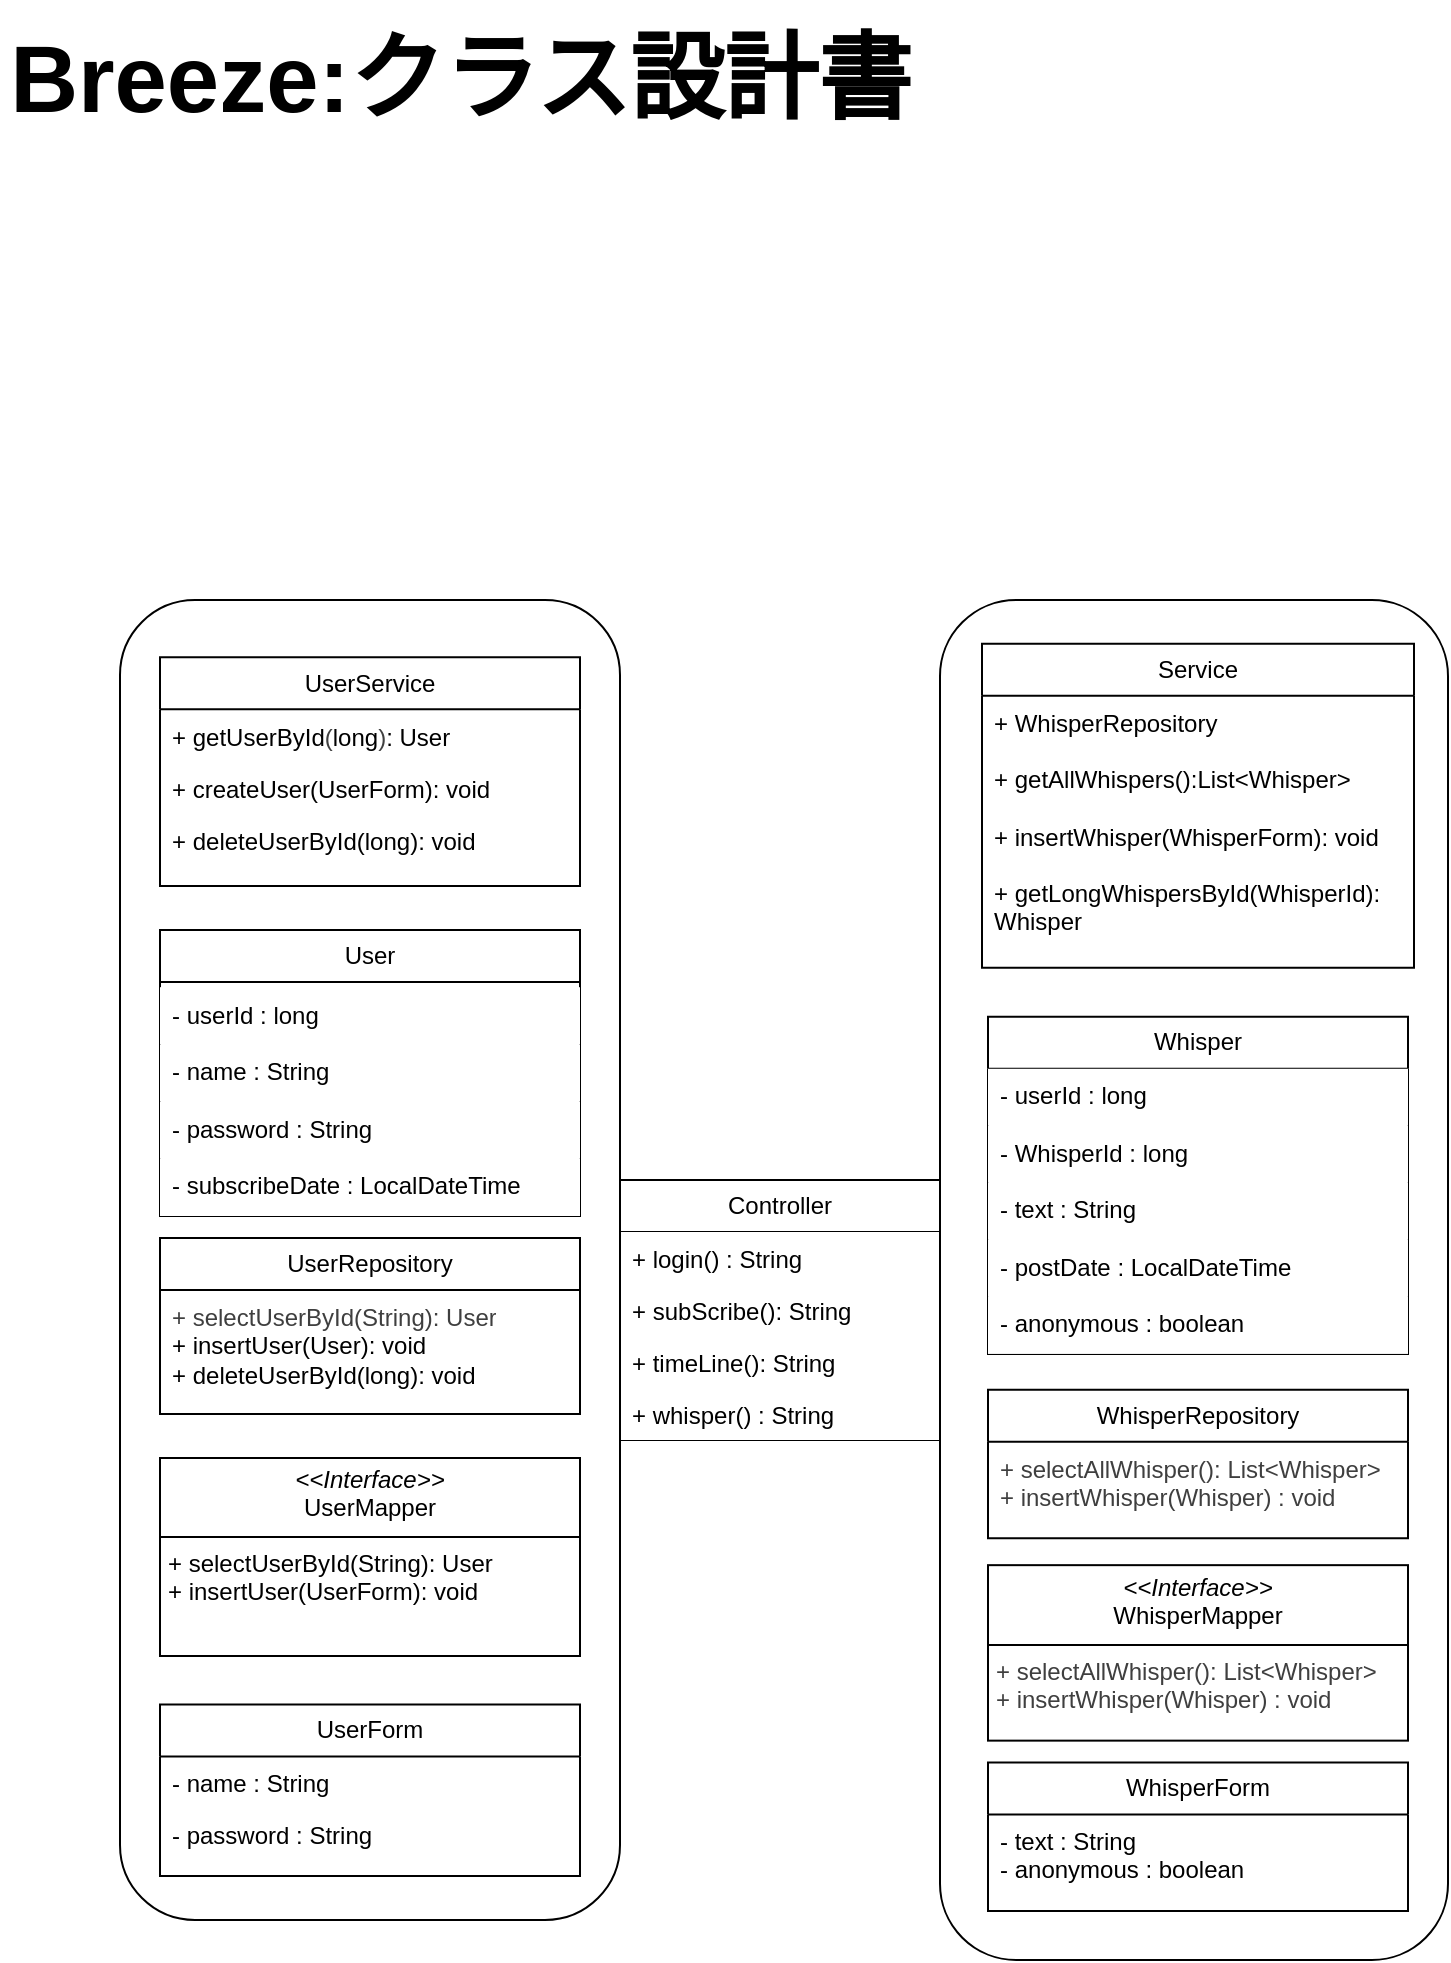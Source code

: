 <mxfile>
    <diagram name="Class" id="51CUOcVoCndOdr33mxyW">
        <mxGraphModel dx="1179" dy="1831" grid="1" gridSize="10" guides="1" tooltips="1" connect="1" arrows="1" fold="1" page="1" pageScale="1" pageWidth="827" pageHeight="1169" math="0" shadow="0">
            <root>
                <mxCell id="0"/>
                <mxCell id="1" parent="0"/>
                <mxCell id="DhOVB-Bq9swnYtrSROc3-10" value="Controller" style="swimlane;fontStyle=0;childLayout=stackLayout;horizontal=1;startSize=26;fillColor=default;horizontalStack=0;resizeParent=1;resizeParentMax=0;resizeLast=0;collapsible=1;marginBottom=0;whiteSpace=wrap;html=1;fillStyle=auto;gradientColor=none;" parent="1" vertex="1">
                    <mxGeometry x="320" y="-570" width="160" height="130" as="geometry"/>
                </mxCell>
                <mxCell id="DhOVB-Bq9swnYtrSROc3-11" value="+ login() : String" style="text;strokeColor=none;fillColor=default;align=left;verticalAlign=top;spacingLeft=4;spacingRight=4;overflow=hidden;rotatable=0;points=[[0,0.5],[1,0.5]];portConstraint=eastwest;whiteSpace=wrap;html=1;" parent="DhOVB-Bq9swnYtrSROc3-10" vertex="1">
                    <mxGeometry y="26" width="160" height="26" as="geometry"/>
                </mxCell>
                <mxCell id="DhOVB-Bq9swnYtrSROc3-12" value="+ subScribe&lt;span style=&quot;color: rgb(0, 0, 0);&quot;&gt;()&lt;/span&gt;: String" style="text;strokeColor=none;fillColor=default;align=left;verticalAlign=top;spacingLeft=4;spacingRight=4;overflow=hidden;rotatable=0;points=[[0,0.5],[1,0.5]];portConstraint=eastwest;whiteSpace=wrap;html=1;" parent="DhOVB-Bq9swnYtrSROc3-10" vertex="1">
                    <mxGeometry y="52" width="160" height="26" as="geometry"/>
                </mxCell>
                <mxCell id="DhOVB-Bq9swnYtrSROc3-13" value="+ timeLine&lt;span style=&quot;color: rgb(0, 0, 0);&quot;&gt;()&lt;/span&gt;: String" style="text;strokeColor=none;fillColor=default;align=left;verticalAlign=top;spacingLeft=4;spacingRight=4;overflow=hidden;rotatable=0;points=[[0,0.5],[1,0.5]];portConstraint=eastwest;whiteSpace=wrap;html=1;" parent="DhOVB-Bq9swnYtrSROc3-10" vertex="1">
                    <mxGeometry y="78" width="160" height="26" as="geometry"/>
                </mxCell>
                <mxCell id="DhOVB-Bq9swnYtrSROc3-14" value="+ whisper&lt;span style=&quot;color: rgb(0, 0, 0);&quot;&gt;()&lt;/span&gt;&amp;nbsp;: String" style="text;strokeColor=none;fillColor=default;align=left;verticalAlign=top;spacingLeft=4;spacingRight=4;overflow=hidden;rotatable=0;points=[[0,0.5],[1,0.5]];portConstraint=eastwest;whiteSpace=wrap;html=1;" parent="DhOVB-Bq9swnYtrSROc3-10" vertex="1">
                    <mxGeometry y="104" width="160" height="26" as="geometry"/>
                </mxCell>
                <mxCell id="pXVUSuXxn5jq1_Upqyan-1" value="&lt;font style=&quot;font-size: 47px;&quot;&gt;Breeze:クラス設計書&lt;/font&gt;" style="text;align=center;fontStyle=1;verticalAlign=middle;spacingLeft=3;spacingRight=3;strokeColor=none;rotatable=0;points=[[0,0.5],[1,0.5]];portConstraint=eastwest;html=1;" parent="1" vertex="1">
                    <mxGeometry x="10" y="-1160" width="460" height="80" as="geometry"/>
                </mxCell>
                <mxCell id="10" value="" style="group" parent="1" vertex="1" connectable="0">
                    <mxGeometry x="480" y="-860" width="254" height="680" as="geometry"/>
                </mxCell>
                <mxCell id="-KkJfYtpqiWFNh0hxVii-15" value="" style="rounded=1;whiteSpace=wrap;html=1;movable=1;resizable=1;rotatable=1;deletable=1;editable=1;locked=0;connectable=1;" parent="10" vertex="1">
                    <mxGeometry width="254" height="680" as="geometry"/>
                </mxCell>
                <mxCell id="XDjXami3D_SshbjY1GcT-1" value="Whisper" style="swimlane;fontStyle=0;childLayout=stackLayout;horizontal=1;startSize=26;fillColor=default;horizontalStack=0;resizeParent=1;resizeParentMax=0;resizeLast=0;collapsible=1;marginBottom=0;whiteSpace=wrap;html=1;movable=1;resizable=1;rotatable=1;deletable=1;editable=1;locked=0;connectable=1;" parent="10" vertex="1">
                    <mxGeometry x="24" y="208.387" width="210" height="168.581" as="geometry"/>
                </mxCell>
                <mxCell id="XDjXami3D_SshbjY1GcT-2" value="&lt;span style=&quot;color: rgb(0, 0, 0);&quot;&gt;-&amp;nbsp;&lt;/span&gt;&lt;span style=&quot;color: rgb(0, 0, 0);&quot;&gt;userId : long&lt;/span&gt;" style="text;strokeColor=none;fillColor=default;align=left;verticalAlign=top;spacingLeft=4;spacingRight=4;overflow=hidden;rotatable=1;points=[[0,0.5],[1,0.5]];portConstraint=eastwest;whiteSpace=wrap;html=1;movable=1;resizable=1;deletable=1;editable=1;locked=0;connectable=1;" parent="XDjXami3D_SshbjY1GcT-1" vertex="1">
                    <mxGeometry y="26" width="210" height="28.516" as="geometry"/>
                </mxCell>
                <mxCell id="XDjXami3D_SshbjY1GcT-3" value="&lt;span style=&quot;color: rgb(0, 0, 0);&quot;&gt;- Whisper&lt;/span&gt;&lt;span style=&quot;color: rgb(0, 0, 0);&quot;&gt;Id : long&lt;/span&gt;" style="text;strokeColor=none;fillColor=default;align=left;verticalAlign=top;spacingLeft=4;spacingRight=4;overflow=hidden;rotatable=1;points=[[0,0.5],[1,0.5]];portConstraint=eastwest;whiteSpace=wrap;html=1;movable=1;resizable=1;deletable=1;editable=1;locked=0;connectable=1;" parent="XDjXami3D_SshbjY1GcT-1" vertex="1">
                    <mxGeometry y="54.516" width="210" height="28.516" as="geometry"/>
                </mxCell>
                <mxCell id="hDcUuP4t1vUgkQuMqnEN-1" value="&lt;span style=&quot;color: rgb(0, 0, 0);&quot;&gt;- text&lt;/span&gt;&lt;span style=&quot;color: rgb(0, 0, 0);&quot;&gt;&amp;nbsp;: String&lt;/span&gt;" style="text;strokeColor=none;fillColor=default;align=left;verticalAlign=top;spacingLeft=4;spacingRight=4;overflow=hidden;rotatable=1;points=[[0,0.5],[1,0.5]];portConstraint=eastwest;whiteSpace=wrap;html=1;movable=1;resizable=1;deletable=1;editable=1;locked=0;connectable=1;" parent="XDjXami3D_SshbjY1GcT-1" vertex="1">
                    <mxGeometry y="83.032" width="210" height="28.516" as="geometry"/>
                </mxCell>
                <mxCell id="P9Ho6MK0y4dEpbnp-wAY-1" value="&lt;span style=&quot;color: rgb(0, 0, 0);&quot;&gt;- postDate : LocalDateTime&lt;/span&gt;" style="text;strokeColor=none;fillColor=default;align=left;verticalAlign=top;spacingLeft=4;spacingRight=4;overflow=hidden;rotatable=1;points=[[0,0.5],[1,0.5]];portConstraint=eastwest;whiteSpace=wrap;html=1;movable=1;resizable=1;deletable=1;editable=1;locked=0;connectable=1;" parent="XDjXami3D_SshbjY1GcT-1" vertex="1">
                    <mxGeometry y="111.548" width="210" height="28.516" as="geometry"/>
                </mxCell>
                <mxCell id="dOiQu1Nv-F1wRDo9lM1y-3" value="-&amp;nbsp;&lt;span style=&quot;color: rgb(0, 0, 0);&quot;&gt;anonymous : boolean&lt;/span&gt;" style="text;strokeColor=none;fillColor=default;align=left;verticalAlign=top;spacingLeft=4;spacingRight=4;overflow=hidden;rotatable=1;points=[[0,0.5],[1,0.5]];portConstraint=eastwest;whiteSpace=wrap;html=1;movable=1;resizable=1;deletable=1;editable=1;locked=0;connectable=1;" parent="XDjXami3D_SshbjY1GcT-1" vertex="1">
                    <mxGeometry y="140.065" width="210" height="28.516" as="geometry"/>
                </mxCell>
                <mxCell id="mR705c7uwkd3jhNmfchp-1" value="&lt;span style=&quot;color: rgb(0, 0, 0);&quot;&gt;Whisper&lt;/span&gt;Repository" style="swimlane;fontStyle=0;childLayout=stackLayout;horizontal=1;startSize=26;fillColor=none;horizontalStack=0;resizeParent=1;resizeParentMax=0;resizeLast=0;collapsible=1;marginBottom=0;whiteSpace=wrap;html=1;movable=1;resizable=1;rotatable=1;deletable=1;editable=1;locked=0;connectable=1;" parent="10" vertex="1">
                    <mxGeometry x="24" y="394.839" width="210" height="74.258" as="geometry"/>
                </mxCell>
                <mxCell id="mR705c7uwkd3jhNmfchp-2" value="&lt;span style=&quot;color: rgb(63, 63, 63);&quot;&gt;+ selectAll&lt;span style=&quot;color: rgb(63, 63, 63);&quot;&gt;Whisper&lt;/span&gt;(): List&amp;lt;Whisper&amp;gt;&lt;/span&gt;&lt;div&gt;&lt;span style=&quot;color: rgb(63, 63, 63);&quot;&gt;&lt;span style=&quot;background-color: transparent; color: rgb(63, 63, 63);&quot;&gt;+ insertWhisper(&lt;/span&gt;&lt;span style=&quot;background-color: transparent; color: rgb(63, 63, 63);&quot;&gt;Whisper) : void&lt;/span&gt;&lt;/span&gt;&lt;/div&gt;" style="text;strokeColor=none;fillColor=none;align=left;verticalAlign=top;spacingLeft=4;spacingRight=4;overflow=hidden;rotatable=1;points=[[0,0.5],[1,0.5]];portConstraint=eastwest;whiteSpace=wrap;html=1;movable=1;resizable=1;deletable=1;editable=1;locked=0;connectable=1;" parent="mR705c7uwkd3jhNmfchp-1" vertex="1">
                    <mxGeometry y="26" width="210" height="48.258" as="geometry"/>
                </mxCell>
                <mxCell id="mR705c7uwkd3jhNmfchp-3" value="&lt;p style=&quot;margin:0px;margin-top:4px;text-align:center;&quot;&gt;&lt;i&gt;&amp;lt;&amp;lt;Interface&amp;gt;&amp;gt;&lt;/i&gt;&lt;br&gt;&lt;span style=&quot;color: rgb(0, 0, 0);&quot;&gt;&lt;span style=&quot;color: rgb(0, 0, 0);&quot;&gt;Whisper&lt;/span&gt;Mapper&lt;/span&gt;&lt;/p&gt;&lt;hr size=&quot;1&quot; style=&quot;border-style:solid;&quot;&gt;&lt;p style=&quot;margin:0px;margin-left:4px;&quot;&gt;&lt;/p&gt;&lt;p style=&quot;margin:0px;margin-left:4px;&quot;&gt;&lt;span style=&quot;color: rgb(63, 63, 63);&quot;&gt;+ selectAll&lt;/span&gt;&lt;span style=&quot;color: rgb(63, 63, 63);&quot;&gt;Whisper&lt;/span&gt;&lt;span style=&quot;color: rgb(63, 63, 63);&quot;&gt;(): List&amp;lt;Whisper&amp;gt;&lt;/span&gt;&lt;/p&gt;&lt;p style=&quot;margin:0px;margin-left:4px;&quot;&gt;&lt;span style=&quot;background-color: transparent; color: rgb(63, 63, 63);&quot;&gt;+ insertWhisper(&lt;/span&gt;&lt;span style=&quot;color: rgb(63, 63, 63); background-color: transparent;&quot;&gt;Whisper) : void&lt;/span&gt;&lt;/p&gt;" style="verticalAlign=top;align=left;overflow=fill;html=1;whiteSpace=wrap;movable=1;resizable=1;rotatable=1;deletable=1;editable=1;locked=0;connectable=1;" parent="10" vertex="1">
                    <mxGeometry x="24" y="482.581" width="210" height="87.742" as="geometry"/>
                </mxCell>
                <mxCell id="2" value="&lt;span style=&quot;color: rgb(0, 0, 0);&quot;&gt;Whisper&lt;/span&gt;Form" style="swimlane;fontStyle=0;childLayout=stackLayout;horizontal=1;startSize=26;fillColor=none;horizontalStack=0;resizeParent=1;resizeParentMax=0;resizeLast=0;collapsible=1;marginBottom=0;whiteSpace=wrap;html=1;movable=1;resizable=1;rotatable=1;deletable=1;editable=1;locked=0;connectable=1;" parent="10" vertex="1">
                    <mxGeometry x="24" y="581.29" width="210" height="74.258" as="geometry"/>
                </mxCell>
                <mxCell id="3" value="- text : String&lt;div&gt;-&amp;nbsp;&lt;span style=&quot;color: rgb(0, 0, 0); background-color: transparent;&quot;&gt;anonymous : boolean&lt;/span&gt;&lt;/div&gt;" style="text;strokeColor=none;fillColor=none;align=left;verticalAlign=top;spacingLeft=4;spacingRight=4;overflow=hidden;rotatable=1;points=[[0,0.5],[1,0.5]];portConstraint=eastwest;whiteSpace=wrap;html=1;movable=1;resizable=1;deletable=1;editable=1;locked=0;connectable=1;" parent="2" vertex="1">
                    <mxGeometry y="26" width="210" height="48.258" as="geometry"/>
                </mxCell>
                <mxCell id="-KkJfYtpqiWFNh0hxVii-8" value="Service" style="swimlane;fontStyle=0;childLayout=stackLayout;horizontal=1;startSize=26;fillColor=none;horizontalStack=0;resizeParent=1;resizeParentMax=0;resizeLast=0;collapsible=1;marginBottom=0;whiteSpace=wrap;html=1;movable=1;resizable=1;rotatable=1;deletable=1;editable=1;locked=0;connectable=1;" parent="10" vertex="1">
                    <mxGeometry x="21" y="21.935" width="216" height="162" as="geometry">
                        <mxRectangle x="21" y="20" width="80" height="30" as="alternateBounds"/>
                    </mxGeometry>
                </mxCell>
                <mxCell id="-KkJfYtpqiWFNh0hxVii-9" value="+ WhisperRepository" style="text;strokeColor=none;fillColor=none;align=left;verticalAlign=top;spacingLeft=4;spacingRight=4;overflow=hidden;rotatable=1;points=[[0,0.5],[1,0.5]];portConstraint=eastwest;whiteSpace=wrap;html=1;movable=1;resizable=1;deletable=1;editable=1;locked=0;connectable=1;" parent="-KkJfYtpqiWFNh0hxVii-8" vertex="1">
                    <mxGeometry y="26" width="216" height="28.516" as="geometry"/>
                </mxCell>
                <mxCell id="-KkJfYtpqiWFNh0hxVii-10" value="+ getAllWhispers():List&amp;lt;Whisper&amp;gt;" style="text;strokeColor=none;fillColor=none;align=left;verticalAlign=top;spacingLeft=4;spacingRight=4;overflow=hidden;rotatable=1;points=[[0,0.5],[1,0.5]];portConstraint=eastwest;whiteSpace=wrap;html=1;movable=1;resizable=1;deletable=1;editable=1;locked=0;connectable=1;" parent="-KkJfYtpqiWFNh0hxVii-8" vertex="1">
                    <mxGeometry y="54.516" width="216" height="28.516" as="geometry"/>
                </mxCell>
                <mxCell id="-KkJfYtpqiWFNh0hxVii-11" value="+ insertWhisper(WhisperForm): void" style="text;strokeColor=none;fillColor=none;align=left;verticalAlign=top;spacingLeft=4;spacingRight=4;overflow=hidden;rotatable=1;points=[[0,0.5],[1,0.5]];portConstraint=eastwest;whiteSpace=wrap;html=1;movable=1;resizable=1;deletable=1;editable=1;locked=0;connectable=1;" parent="-KkJfYtpqiWFNh0hxVii-8" vertex="1">
                    <mxGeometry y="83.032" width="216" height="28.516" as="geometry"/>
                </mxCell>
                <mxCell id="-KkJfYtpqiWFNh0hxVii-14" value="+ getLongWhispersById(WhisperId): Whisper" style="text;strokeColor=none;fillColor=none;align=left;verticalAlign=top;spacingLeft=4;spacingRight=4;overflow=hidden;rotatable=1;points=[[0,0.5],[1,0.5]];portConstraint=eastwest;whiteSpace=wrap;html=1;movable=1;resizable=1;deletable=1;editable=1;locked=0;connectable=1;" parent="-KkJfYtpqiWFNh0hxVii-8" vertex="1">
                    <mxGeometry y="111.548" width="216" height="50.452" as="geometry"/>
                </mxCell>
                <mxCell id="11" value="" style="group" parent="1" vertex="1" connectable="0">
                    <mxGeometry x="70" y="-860" width="250" height="660" as="geometry"/>
                </mxCell>
                <mxCell id="hEuefVeFwlzW0EuXrcYp-3" value="" style="rounded=1;whiteSpace=wrap;html=1;movable=1;resizable=1;rotatable=1;deletable=1;editable=1;locked=0;connectable=1;container=0;" parent="11" vertex="1">
                    <mxGeometry width="250" height="660" as="geometry"/>
                </mxCell>
                <mxCell id="EIFXByHQC6YLV38e1P_E-9" value="&lt;span style=&quot;color: rgb(0, 0, 0);&quot;&gt;User&lt;/span&gt;" style="swimlane;fontStyle=0;childLayout=stackLayout;horizontal=1;startSize=26;fillColor=default;horizontalStack=0;resizeParent=1;resizeParentMax=0;resizeLast=0;collapsible=1;marginBottom=0;whiteSpace=wrap;html=1;movable=1;resizable=1;rotatable=1;deletable=1;editable=1;locked=0;connectable=1;container=0;" parent="11" vertex="1">
                    <mxGeometry x="20" y="165" width="210" height="143" as="geometry"/>
                </mxCell>
                <mxCell id="KSDDxgmFxUc_5y4bQog4-7" value="UserRepository" style="swimlane;fontStyle=0;childLayout=stackLayout;horizontal=1;startSize=26;fillColor=none;horizontalStack=0;resizeParent=1;resizeParentMax=0;resizeLast=0;collapsible=1;marginBottom=0;whiteSpace=wrap;html=1;movable=1;resizable=1;rotatable=1;deletable=1;editable=1;locked=0;connectable=1;" parent="11" vertex="1">
                    <mxGeometry x="20" y="319" width="210" height="88" as="geometry"/>
                </mxCell>
                <mxCell id="KSDDxgmFxUc_5y4bQog4-8" value="&lt;span style=&quot;color: rgb(63, 63, 63);&quot;&gt;+ selectUserById(String): User&lt;/span&gt;&lt;div&gt;+ insertUser(User): void&lt;/div&gt;&lt;div&gt;+ deleteUserById(long): void&lt;/div&gt;" style="text;strokeColor=none;fillColor=none;align=left;verticalAlign=top;spacingLeft=4;spacingRight=4;overflow=hidden;rotatable=0;points=[[0,0.5],[1,0.5]];portConstraint=eastwest;whiteSpace=wrap;html=1;movable=0;resizable=0;deletable=0;editable=0;locked=1;connectable=0;" parent="KSDDxgmFxUc_5y4bQog4-7" vertex="1">
                    <mxGeometry y="26" width="210" height="54" as="geometry"/>
                </mxCell>
                <mxCell id="KSDDxgmFxUc_5y4bQog4-11" value="&lt;p style=&quot;margin:0px;margin-top:4px;text-align:center;&quot;&gt;&lt;i&gt;&amp;lt;&amp;lt;Interface&amp;gt;&amp;gt;&lt;/i&gt;&lt;br&gt;&lt;span style=&quot;color: rgb(0, 0, 0);&quot;&gt;UserMapper&lt;/span&gt;&lt;/p&gt;&lt;hr size=&quot;1&quot; style=&quot;border-style:solid;&quot;&gt;&lt;p style=&quot;margin:0px;margin-left:4px;&quot;&gt;&lt;/p&gt;&lt;p style=&quot;margin:0px;margin-left:4px;&quot;&gt;+ selectUserById(String): User&lt;br&gt;&lt;/p&gt;&lt;p style=&quot;margin:0px;margin-left:4px;&quot;&gt;+ insertUser(UserForm): void&lt;/p&gt;" style="verticalAlign=top;align=left;overflow=fill;html=1;whiteSpace=wrap;movable=1;resizable=1;rotatable=1;deletable=1;editable=1;locked=0;connectable=1;" parent="11" vertex="1">
                    <mxGeometry x="20" y="429.0" width="210" height="99.0" as="geometry"/>
                </mxCell>
                <mxCell id="rUS1G7VYQWva-poZ00nN-1" value="UserForm" style="swimlane;fontStyle=0;childLayout=stackLayout;horizontal=1;startSize=26;fillColor=none;horizontalStack=0;resizeParent=1;resizeParentMax=0;resizeLast=0;collapsible=1;marginBottom=0;whiteSpace=wrap;html=1;movable=1;resizable=1;rotatable=1;deletable=1;editable=1;locked=0;connectable=1;" parent="11" vertex="1">
                    <mxGeometry x="20" y="552.2" width="210" height="85.8" as="geometry"/>
                </mxCell>
                <mxCell id="rUS1G7VYQWva-poZ00nN-2" value="- name : String&lt;div&gt;&lt;br&gt;&lt;/div&gt;" style="text;strokeColor=none;fillColor=none;align=left;verticalAlign=top;spacingLeft=4;spacingRight=4;overflow=hidden;rotatable=0;points=[[0,0.5],[1,0.5]];portConstraint=eastwest;whiteSpace=wrap;html=1;movable=0;resizable=0;deletable=0;editable=0;locked=1;connectable=0;" parent="rUS1G7VYQWva-poZ00nN-1" vertex="1">
                    <mxGeometry y="26" width="210" height="26" as="geometry"/>
                </mxCell>
                <mxCell id="rUS1G7VYQWva-poZ00nN-3" value="- password : String" style="text;strokeColor=none;fillColor=none;align=left;verticalAlign=top;spacingLeft=4;spacingRight=4;overflow=hidden;rotatable=0;points=[[0,0.5],[1,0.5]];portConstraint=eastwest;whiteSpace=wrap;html=1;movable=0;resizable=0;deletable=0;editable=0;locked=1;connectable=0;" parent="rUS1G7VYQWva-poZ00nN-1" vertex="1">
                    <mxGeometry y="52" width="210" height="26" as="geometry"/>
                </mxCell>
                <mxCell id="EIFXByHQC6YLV38e1P_E-10" value="&lt;span style=&quot;color: rgb(0, 0, 0);&quot;&gt;-&amp;nbsp;&lt;/span&gt;&lt;span style=&quot;color: rgb(0, 0, 0);&quot;&gt;userId : long&lt;/span&gt;" style="text;strokeColor=none;fillColor=default;align=left;verticalAlign=top;spacingLeft=4;spacingRight=4;overflow=hidden;rotatable=1;points=[[0,0.5],[1,0.5]];portConstraint=eastwest;whiteSpace=wrap;html=1;movable=1;resizable=1;deletable=1;editable=1;locked=0;connectable=1;" parent="11" vertex="1">
                    <mxGeometry x="20" y="193.6" width="210" height="28.6" as="geometry"/>
                </mxCell>
                <mxCell id="XI6QMQr8LfCoOGA3mJXh-1" value="- name : String" style="text;strokeColor=none;fillColor=default;align=left;verticalAlign=top;spacingLeft=4;spacingRight=4;overflow=hidden;rotatable=1;points=[[0,0.5],[1,0.5]];portConstraint=eastwest;whiteSpace=wrap;html=1;movable=1;resizable=1;deletable=1;editable=1;locked=0;connectable=1;" parent="11" vertex="1">
                    <mxGeometry x="20" y="222.2" width="210" height="28.6" as="geometry"/>
                </mxCell>
                <mxCell id="dLFgSaPDre7jzFYOqmJ8-1" value="&lt;span style=&quot;color: rgb(0, 0, 0);&quot;&gt;- password : String&lt;/span&gt;" style="text;strokeColor=none;fillColor=default;align=left;verticalAlign=top;spacingLeft=4;spacingRight=4;overflow=hidden;rotatable=1;points=[[0,0.5],[1,0.5]];portConstraint=eastwest;whiteSpace=wrap;html=1;movable=1;resizable=1;deletable=1;editable=1;locked=0;connectable=1;container=0;" parent="11" vertex="1">
                    <mxGeometry x="20" y="250.8" width="210" height="28.6" as="geometry"/>
                </mxCell>
                <mxCell id="XI6QMQr8LfCoOGA3mJXh-2" value="- subscribeDate : LocalDateTime" style="text;strokeColor=none;fillColor=default;align=left;verticalAlign=top;spacingLeft=4;spacingRight=4;overflow=hidden;rotatable=1;points=[[0,0.5],[1,0.5]];portConstraint=eastwest;whiteSpace=wrap;html=1;movable=1;resizable=1;deletable=1;editable=1;locked=0;connectable=1;" parent="11" vertex="1">
                    <mxGeometry x="20" y="279.4" width="210" height="28.6" as="geometry"/>
                </mxCell>
                <mxCell id="-KkJfYtpqiWFNh0hxVii-4" value="UserService" style="swimlane;fontStyle=0;childLayout=stackLayout;horizontal=1;startSize=26;fillColor=none;horizontalStack=0;resizeParent=1;resizeParentMax=0;resizeLast=0;collapsible=1;marginBottom=0;whiteSpace=wrap;html=1;movable=1;resizable=1;rotatable=1;deletable=1;editable=1;locked=0;connectable=1;" parent="11" vertex="1">
                    <mxGeometry x="20" y="28.6" width="210" height="114.4" as="geometry"/>
                </mxCell>
                <mxCell id="-KkJfYtpqiWFNh0hxVii-5" value="+ getUserById&lt;span style=&quot;color: rgb(63, 63, 63);&quot;&gt;(&lt;span style=&quot;color: rgb(0, 0, 0);&quot;&gt;long&lt;/span&gt;)&lt;/span&gt;: User" style="text;strokeColor=none;fillColor=none;align=left;verticalAlign=top;spacingLeft=4;spacingRight=4;overflow=hidden;rotatable=0;points=[[0,0.5],[1,0.5]];portConstraint=eastwest;whiteSpace=wrap;html=1;movable=0;resizable=0;deletable=0;editable=0;locked=1;connectable=0;" parent="-KkJfYtpqiWFNh0hxVii-4" vertex="1">
                    <mxGeometry y="26" width="210" height="26" as="geometry"/>
                </mxCell>
                <mxCell id="-KkJfYtpqiWFNh0hxVii-6" value="+ createUser(UserForm): void" style="text;strokeColor=none;fillColor=none;align=left;verticalAlign=top;spacingLeft=4;spacingRight=4;overflow=hidden;rotatable=0;points=[[0,0.5],[1,0.5]];portConstraint=eastwest;whiteSpace=wrap;html=1;movable=0;resizable=0;deletable=0;editable=0;locked=1;connectable=0;" parent="-KkJfYtpqiWFNh0hxVii-4" vertex="1">
                    <mxGeometry y="52" width="210" height="26" as="geometry"/>
                </mxCell>
                <mxCell id="-KkJfYtpqiWFNh0hxVii-7" value="+ deleteUserById(&lt;span style=&quot;color: rgb(0, 0, 0);&quot;&gt;long&lt;/span&gt;): void" style="text;strokeColor=none;fillColor=none;align=left;verticalAlign=top;spacingLeft=4;spacingRight=4;overflow=hidden;rotatable=0;points=[[0,0.5],[1,0.5]];portConstraint=eastwest;whiteSpace=wrap;html=1;movable=0;resizable=0;deletable=0;editable=0;locked=1;connectable=0;" parent="-KkJfYtpqiWFNh0hxVii-4" vertex="1">
                    <mxGeometry y="78" width="210" height="26" as="geometry"/>
                </mxCell>
            </root>
        </mxGraphModel>
    </diagram>
    <diagram id="i0w8mPDWeientbl8DSg2" name="ER">
        <mxGraphModel dx="1002" dy="1732" grid="1" gridSize="10" guides="1" tooltips="1" connect="1" arrows="1" fold="1" page="1" pageScale="1" pageWidth="827" pageHeight="1169" math="0" shadow="0">
            <root>
                <mxCell id="0"/>
                <mxCell id="1" parent="0"/>
                <mxCell id="Bac1AXgxdqOP2vXgMy5j-1" value="user" style="shape=table;startSize=30;container=1;collapsible=1;childLayout=tableLayout;fixedRows=1;rowLines=0;fontStyle=1;align=center;resizeLast=1;html=1;" parent="1" vertex="1">
                    <mxGeometry x="150" y="-925" width="180" height="150" as="geometry">
                        <mxRectangle x="50" y="100" width="70" height="30" as="alternateBounds"/>
                    </mxGeometry>
                </mxCell>
                <mxCell id="Bac1AXgxdqOP2vXgMy5j-2" value="" style="shape=tableRow;horizontal=0;startSize=0;swimlaneHead=0;swimlaneBody=0;fillColor=none;collapsible=0;dropTarget=0;points=[[0,0.5],[1,0.5]];portConstraint=eastwest;top=0;left=0;right=0;bottom=1;" parent="Bac1AXgxdqOP2vXgMy5j-1" vertex="1">
                    <mxGeometry y="30" width="180" height="30" as="geometry"/>
                </mxCell>
                <mxCell id="Bac1AXgxdqOP2vXgMy5j-3" value="PK" style="shape=partialRectangle;connectable=0;fillColor=none;top=0;left=0;bottom=0;right=0;fontStyle=1;overflow=hidden;whiteSpace=wrap;html=1;" parent="Bac1AXgxdqOP2vXgMy5j-2" vertex="1">
                    <mxGeometry width="30" height="30" as="geometry">
                        <mxRectangle width="30" height="30" as="alternateBounds"/>
                    </mxGeometry>
                </mxCell>
                <mxCell id="Bac1AXgxdqOP2vXgMy5j-4" value="user_id" style="shape=partialRectangle;connectable=0;fillColor=none;top=0;left=0;bottom=0;right=0;align=left;spacingLeft=6;fontStyle=5;overflow=hidden;whiteSpace=wrap;html=1;" parent="Bac1AXgxdqOP2vXgMy5j-2" vertex="1">
                    <mxGeometry x="30" width="150" height="30" as="geometry">
                        <mxRectangle width="150" height="30" as="alternateBounds"/>
                    </mxGeometry>
                </mxCell>
                <mxCell id="Bac1AXgxdqOP2vXgMy5j-5" value="" style="shape=tableRow;horizontal=0;startSize=0;swimlaneHead=0;swimlaneBody=0;fillColor=none;collapsible=0;dropTarget=0;points=[[0,0.5],[1,0.5]];portConstraint=eastwest;top=0;left=0;right=0;bottom=0;" parent="Bac1AXgxdqOP2vXgMy5j-1" vertex="1">
                    <mxGeometry y="60" width="180" height="30" as="geometry"/>
                </mxCell>
                <mxCell id="Bac1AXgxdqOP2vXgMy5j-6" value="" style="shape=partialRectangle;connectable=0;fillColor=none;top=0;left=0;bottom=0;right=0;editable=1;overflow=hidden;whiteSpace=wrap;html=1;" parent="Bac1AXgxdqOP2vXgMy5j-5" vertex="1">
                    <mxGeometry width="30" height="30" as="geometry">
                        <mxRectangle width="30" height="30" as="alternateBounds"/>
                    </mxGeometry>
                </mxCell>
                <mxCell id="Bac1AXgxdqOP2vXgMy5j-7" value="name" style="shape=partialRectangle;connectable=0;fillColor=none;top=0;left=0;bottom=0;right=0;align=left;spacingLeft=6;overflow=hidden;whiteSpace=wrap;html=1;" parent="Bac1AXgxdqOP2vXgMy5j-5" vertex="1">
                    <mxGeometry x="30" width="150" height="30" as="geometry">
                        <mxRectangle width="150" height="30" as="alternateBounds"/>
                    </mxGeometry>
                </mxCell>
                <mxCell id="Bac1AXgxdqOP2vXgMy5j-8" value="" style="shape=tableRow;horizontal=0;startSize=0;swimlaneHead=0;swimlaneBody=0;fillColor=none;collapsible=0;dropTarget=0;points=[[0,0.5],[1,0.5]];portConstraint=eastwest;top=0;left=0;right=0;bottom=0;" parent="Bac1AXgxdqOP2vXgMy5j-1" vertex="1">
                    <mxGeometry y="90" width="180" height="30" as="geometry"/>
                </mxCell>
                <mxCell id="Bac1AXgxdqOP2vXgMy5j-9" value="" style="shape=partialRectangle;connectable=0;fillColor=none;top=0;left=0;bottom=0;right=0;editable=1;overflow=hidden;whiteSpace=wrap;html=1;" parent="Bac1AXgxdqOP2vXgMy5j-8" vertex="1">
                    <mxGeometry width="30" height="30" as="geometry">
                        <mxRectangle width="30" height="30" as="alternateBounds"/>
                    </mxGeometry>
                </mxCell>
                <mxCell id="Bac1AXgxdqOP2vXgMy5j-10" value="password" style="shape=partialRectangle;connectable=0;fillColor=none;top=0;left=0;bottom=0;right=0;align=left;spacingLeft=6;overflow=hidden;whiteSpace=wrap;html=1;" parent="Bac1AXgxdqOP2vXgMy5j-8" vertex="1">
                    <mxGeometry x="30" width="150" height="30" as="geometry">
                        <mxRectangle width="150" height="30" as="alternateBounds"/>
                    </mxGeometry>
                </mxCell>
                <mxCell id="Bac1AXgxdqOP2vXgMy5j-11" value="" style="shape=tableRow;horizontal=0;startSize=0;swimlaneHead=0;swimlaneBody=0;fillColor=none;collapsible=0;dropTarget=0;points=[[0,0.5],[1,0.5]];portConstraint=eastwest;top=0;left=0;right=0;bottom=0;" parent="Bac1AXgxdqOP2vXgMy5j-1" vertex="1">
                    <mxGeometry y="120" width="180" height="30" as="geometry"/>
                </mxCell>
                <mxCell id="Bac1AXgxdqOP2vXgMy5j-12" value="" style="shape=partialRectangle;connectable=0;fillColor=none;top=0;left=0;bottom=0;right=0;editable=1;overflow=hidden;whiteSpace=wrap;html=1;" parent="Bac1AXgxdqOP2vXgMy5j-11" vertex="1">
                    <mxGeometry width="30" height="30" as="geometry">
                        <mxRectangle width="30" height="30" as="alternateBounds"/>
                    </mxGeometry>
                </mxCell>
                <mxCell id="Bac1AXgxdqOP2vXgMy5j-13" value="subscribe_date" style="shape=partialRectangle;connectable=0;fillColor=none;top=0;left=0;bottom=0;right=0;align=left;spacingLeft=6;overflow=hidden;whiteSpace=wrap;html=1;" parent="Bac1AXgxdqOP2vXgMy5j-11" vertex="1">
                    <mxGeometry x="30" width="150" height="30" as="geometry">
                        <mxRectangle width="150" height="30" as="alternateBounds"/>
                    </mxGeometry>
                </mxCell>
                <mxCell id="-4Ak2GqZCE7B6QqBAycL-14" value="" style="edgeStyle=entityRelationEdgeStyle;fontSize=12;html=1;endArrow=ERoneToMany;exitX=1.013;exitY=-0.12;exitDx=0;exitDy=0;exitPerimeter=0;entryX=0;entryY=0.5;entryDx=0;entryDy=0;" parent="1" source="Bac1AXgxdqOP2vXgMy5j-8" edge="1" target="-4Ak2GqZCE7B6QqBAycL-36">
                    <mxGeometry width="100" height="100" relative="1" as="geometry">
                        <mxPoint x="330.0" y="-824" as="sourcePoint"/>
                        <mxPoint x="535.66" y="-850" as="targetPoint"/>
                        <Array as="points">
                            <mxPoint x="357.66" y="-773"/>
                        </Array>
                    </mxGeometry>
                </mxCell>
                <mxCell id="-4Ak2GqZCE7B6QqBAycL-29" value="whisper" style="shape=table;startSize=30;container=1;collapsible=1;childLayout=tableLayout;fixedRows=1;rowLines=0;fontStyle=1;align=center;resizeLast=1;html=1;whiteSpace=wrap;" parent="1" vertex="1">
                    <mxGeometry x="540" y="-940" width="180" height="180" as="geometry"/>
                </mxCell>
                <mxCell id="-4Ak2GqZCE7B6QqBAycL-30" value="" style="shape=tableRow;horizontal=0;startSize=0;swimlaneHead=0;swimlaneBody=0;fillColor=none;collapsible=0;dropTarget=0;points=[[0,0.5],[1,0.5]];portConstraint=eastwest;top=0;left=0;right=0;bottom=0;html=1;" parent="-4Ak2GqZCE7B6QqBAycL-29" vertex="1">
                    <mxGeometry y="30" width="180" height="30" as="geometry"/>
                </mxCell>
                <mxCell id="-4Ak2GqZCE7B6QqBAycL-31" value="PK" style="shape=partialRectangle;connectable=0;fillColor=none;top=0;left=0;bottom=0;right=0;fontStyle=1;overflow=hidden;html=1;whiteSpace=wrap;" parent="-4Ak2GqZCE7B6QqBAycL-30" vertex="1">
                    <mxGeometry width="60" height="30" as="geometry">
                        <mxRectangle width="60" height="30" as="alternateBounds"/>
                    </mxGeometry>
                </mxCell>
                <mxCell id="-4Ak2GqZCE7B6QqBAycL-32" value="&lt;span style=&quot;color: rgb(0, 0, 0); text-align: center;&quot;&gt;whisper_id&lt;/span&gt;" style="shape=partialRectangle;connectable=0;fillColor=none;top=0;left=0;bottom=0;right=0;align=left;spacingLeft=6;fontStyle=5;overflow=hidden;html=1;whiteSpace=wrap;" parent="-4Ak2GqZCE7B6QqBAycL-30" vertex="1">
                    <mxGeometry x="60" width="120" height="30" as="geometry">
                        <mxRectangle width="120" height="30" as="alternateBounds"/>
                    </mxGeometry>
                </mxCell>
                <mxCell id="-4Ak2GqZCE7B6QqBAycL-33" value="" style="shape=tableRow;horizontal=0;startSize=0;swimlaneHead=0;swimlaneBody=0;fillColor=none;collapsible=0;dropTarget=0;points=[[0,0.5],[1,0.5]];portConstraint=eastwest;top=0;left=0;right=0;bottom=1;html=1;" parent="-4Ak2GqZCE7B6QqBAycL-29" vertex="1">
                    <mxGeometry y="60" width="180" height="30" as="geometry"/>
                </mxCell>
                <mxCell id="-4Ak2GqZCE7B6QqBAycL-34" value="FK" style="shape=partialRectangle;connectable=0;fillColor=none;top=0;left=0;bottom=0;right=0;fontStyle=1;overflow=hidden;html=1;whiteSpace=wrap;" parent="-4Ak2GqZCE7B6QqBAycL-33" vertex="1">
                    <mxGeometry width="60" height="30" as="geometry">
                        <mxRectangle width="60" height="30" as="alternateBounds"/>
                    </mxGeometry>
                </mxCell>
                <mxCell id="-4Ak2GqZCE7B6QqBAycL-35" value="&lt;span style=&quot;color: rgb(0, 0, 0);&quot;&gt;user_id&lt;/span&gt;" style="shape=partialRectangle;connectable=0;fillColor=none;top=0;left=0;bottom=0;right=0;align=left;spacingLeft=6;fontStyle=5;overflow=hidden;html=1;whiteSpace=wrap;" parent="-4Ak2GqZCE7B6QqBAycL-33" vertex="1">
                    <mxGeometry x="60" width="120" height="30" as="geometry">
                        <mxRectangle width="120" height="30" as="alternateBounds"/>
                    </mxGeometry>
                </mxCell>
                <mxCell id="-4Ak2GqZCE7B6QqBAycL-36" value="" style="shape=tableRow;horizontal=0;startSize=0;swimlaneHead=0;swimlaneBody=0;fillColor=none;collapsible=0;dropTarget=0;points=[[0,0.5],[1,0.5]];portConstraint=eastwest;top=0;left=0;right=0;bottom=0;html=1;" parent="-4Ak2GqZCE7B6QqBAycL-29" vertex="1">
                    <mxGeometry y="90" width="180" height="30" as="geometry"/>
                </mxCell>
                <mxCell id="-4Ak2GqZCE7B6QqBAycL-37" value="" style="shape=partialRectangle;connectable=0;fillColor=none;top=0;left=0;bottom=0;right=0;editable=1;overflow=hidden;html=1;whiteSpace=wrap;" parent="-4Ak2GqZCE7B6QqBAycL-36" vertex="1">
                    <mxGeometry width="60" height="30" as="geometry">
                        <mxRectangle width="60" height="30" as="alternateBounds"/>
                    </mxGeometry>
                </mxCell>
                <mxCell id="-4Ak2GqZCE7B6QqBAycL-38" value="text" style="shape=partialRectangle;connectable=0;fillColor=none;top=0;left=0;bottom=0;right=0;align=left;spacingLeft=6;overflow=hidden;html=1;whiteSpace=wrap;" parent="-4Ak2GqZCE7B6QqBAycL-36" vertex="1">
                    <mxGeometry x="60" width="120" height="30" as="geometry">
                        <mxRectangle width="120" height="30" as="alternateBounds"/>
                    </mxGeometry>
                </mxCell>
                <mxCell id="-4Ak2GqZCE7B6QqBAycL-39" value="" style="shape=tableRow;horizontal=0;startSize=0;swimlaneHead=0;swimlaneBody=0;fillColor=none;collapsible=0;dropTarget=0;points=[[0,0.5],[1,0.5]];portConstraint=eastwest;top=0;left=0;right=0;bottom=0;html=1;" parent="-4Ak2GqZCE7B6QqBAycL-29" vertex="1">
                    <mxGeometry y="120" width="180" height="30" as="geometry"/>
                </mxCell>
                <mxCell id="-4Ak2GqZCE7B6QqBAycL-40" value="" style="shape=partialRectangle;connectable=0;fillColor=none;top=0;left=0;bottom=0;right=0;editable=1;overflow=hidden;html=1;whiteSpace=wrap;" parent="-4Ak2GqZCE7B6QqBAycL-39" vertex="1">
                    <mxGeometry width="60" height="30" as="geometry">
                        <mxRectangle width="60" height="30" as="alternateBounds"/>
                    </mxGeometry>
                </mxCell>
                <mxCell id="-4Ak2GqZCE7B6QqBAycL-41" value="post_date" style="shape=partialRectangle;connectable=0;fillColor=none;top=0;left=0;bottom=0;right=0;align=left;spacingLeft=6;overflow=hidden;html=1;whiteSpace=wrap;" parent="-4Ak2GqZCE7B6QqBAycL-39" vertex="1">
                    <mxGeometry x="60" width="120" height="30" as="geometry">
                        <mxRectangle width="120" height="30" as="alternateBounds"/>
                    </mxGeometry>
                </mxCell>
                <mxCell id="wPIlpMbt7KFII1KVGFkX-1" style="shape=tableRow;horizontal=0;startSize=0;swimlaneHead=0;swimlaneBody=0;fillColor=none;collapsible=0;dropTarget=0;points=[[0,0.5],[1,0.5]];portConstraint=eastwest;top=0;left=0;right=0;bottom=0;html=1;" parent="-4Ak2GqZCE7B6QqBAycL-29" vertex="1">
                    <mxGeometry y="150" width="180" height="30" as="geometry"/>
                </mxCell>
                <mxCell id="wPIlpMbt7KFII1KVGFkX-2" style="shape=partialRectangle;connectable=0;fillColor=none;top=0;left=0;bottom=0;right=0;editable=1;overflow=hidden;html=1;whiteSpace=wrap;" parent="wPIlpMbt7KFII1KVGFkX-1" vertex="1">
                    <mxGeometry width="60" height="30" as="geometry">
                        <mxRectangle width="60" height="30" as="alternateBounds"/>
                    </mxGeometry>
                </mxCell>
                <mxCell id="wPIlpMbt7KFII1KVGFkX-3" value="anonymous" style="shape=partialRectangle;connectable=0;fillColor=none;top=0;left=0;bottom=0;right=0;align=left;spacingLeft=6;overflow=hidden;html=1;whiteSpace=wrap;" parent="wPIlpMbt7KFII1KVGFkX-1" vertex="1">
                    <mxGeometry x="60" width="120" height="30" as="geometry">
                        <mxRectangle width="120" height="30" as="alternateBounds"/>
                    </mxGeometry>
                </mxCell>
                <mxCell id="-4Ak2GqZCE7B6QqBAycL-42" style="edgeStyle=none;html=1;exitX=0.25;exitY=0;exitDx=0;exitDy=0;entryX=0.549;entryY=0.028;entryDx=0;entryDy=0;entryPerimeter=0;" parent="1" edge="1">
                    <mxGeometry relative="1" as="geometry"/>
                </mxCell>
                <mxCell id="3rRS31gGDkENcoDXHUwN-3" value="&lt;font style=&quot;font-size: 47px;&quot;&gt;Breeze:ER図&lt;/font&gt;" style="text;align=center;fontStyle=1;verticalAlign=middle;spacingLeft=3;spacingRight=3;strokeColor=none;rotatable=0;points=[[0,0.5],[1,0.5]];portConstraint=eastwest;html=1;" parent="1" vertex="1">
                    <mxGeometry x="20" y="-1150" width="340" height="80" as="geometry"/>
                </mxCell>
            </root>
        </mxGraphModel>
    </diagram>
</mxfile>